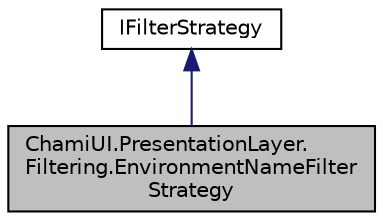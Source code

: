 digraph "ChamiUI.PresentationLayer.Filtering.EnvironmentNameFilterStrategy"
{
 // LATEX_PDF_SIZE
  edge [fontname="Helvetica",fontsize="10",labelfontname="Helvetica",labelfontsize="10"];
  node [fontname="Helvetica",fontsize="10",shape=record];
  Node1 [label="ChamiUI.PresentationLayer.\lFiltering.EnvironmentNameFilter\lStrategy",height=0.2,width=0.4,color="black", fillcolor="grey75", style="filled", fontcolor="black",tooltip=" "];
  Node2 -> Node1 [dir="back",color="midnightblue",fontsize="10",style="solid",fontname="Helvetica"];
  Node2 [label="IFilterStrategy",height=0.2,width=0.4,color="black", fillcolor="white", style="filled",URL="$interface_chami_u_i_1_1_presentation_layer_1_1_filtering_1_1_i_filter_strategy.html",tooltip="Interface that describes a filtering strategy."];
}
